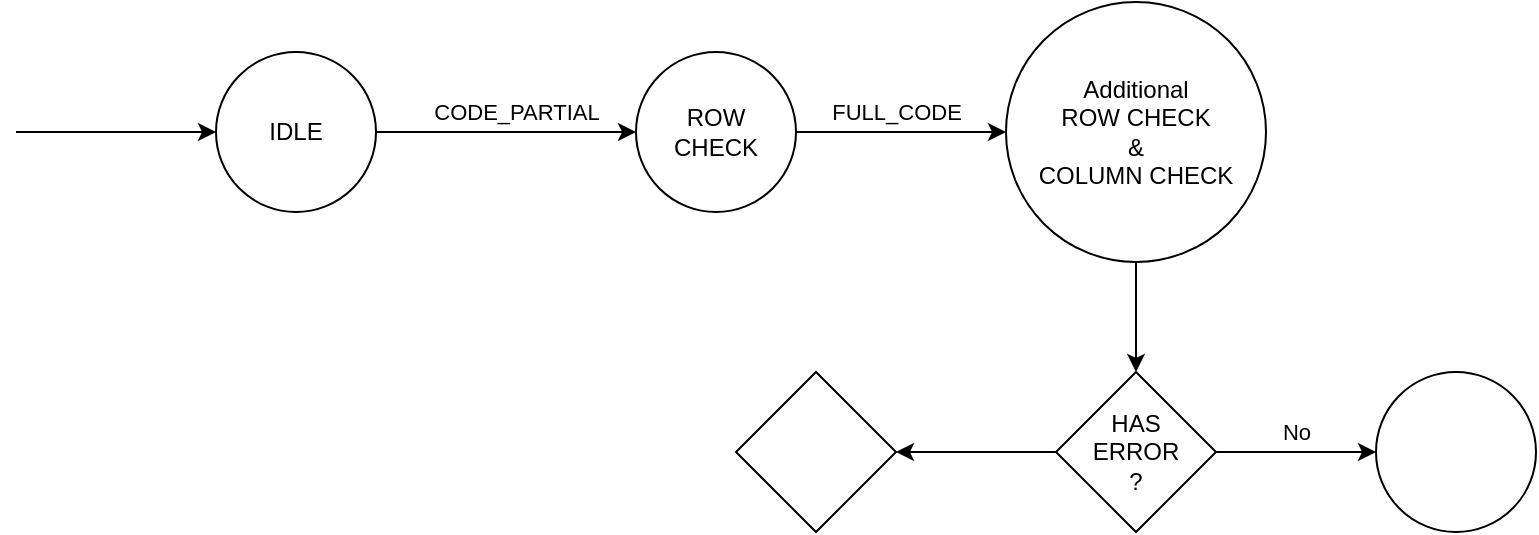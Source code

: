 <mxfile version="21.2.2" type="embed" pages="2">
    <diagram id="guWvzd5cOYlevnEP717M" name="FSM">
        <mxGraphModel dx="346" dy="427" grid="1" gridSize="10" guides="1" tooltips="1" connect="1" arrows="1" fold="1" page="1" pageScale="1" pageWidth="850" pageHeight="1100" math="0" shadow="0">
            <root>
                <mxCell id="0"/>
                <mxCell id="1" parent="0"/>
                <mxCell id="34" value="" style="edgeStyle=none;orthogonalLoop=1;jettySize=auto;html=1;entryX=0;entryY=0.5;entryDx=0;entryDy=0;" parent="1" target="35" edge="1">
                    <mxGeometry width="100" relative="1" as="geometry">
                        <mxPoint x="20" y="110" as="sourcePoint"/>
                        <mxPoint x="95" y="109.5" as="targetPoint"/>
                        <Array as="points"/>
                    </mxGeometry>
                </mxCell>
                <mxCell id="35" value="IDLE" style="ellipse;whiteSpace=wrap;html=1;" parent="1" vertex="1">
                    <mxGeometry x="120" y="70" width="80" height="80" as="geometry"/>
                </mxCell>
                <mxCell id="39" value="" style="edgeStyle=none;html=1;exitX=1;exitY=0.5;exitDx=0;exitDy=0;" parent="1" source="35" target="38" edge="1">
                    <mxGeometry relative="1" as="geometry">
                        <mxPoint x="360" y="110" as="sourcePoint"/>
                    </mxGeometry>
                </mxCell>
                <mxCell id="42" value="CODE_PARTIAL" style="edgeLabel;html=1;align=center;verticalAlign=middle;resizable=0;points=[];" parent="39" vertex="1" connectable="0">
                    <mxGeometry x="-0.636" y="-1" relative="1" as="geometry">
                        <mxPoint x="46" y="-11" as="offset"/>
                    </mxGeometry>
                </mxCell>
                <mxCell id="41" value="" style="edgeStyle=none;html=1;" parent="1" source="38" target="40" edge="1">
                    <mxGeometry relative="1" as="geometry"/>
                </mxCell>
                <mxCell id="43" value="FULL_CODE" style="edgeLabel;html=1;align=center;verticalAlign=middle;resizable=0;points=[];" parent="41" vertex="1" connectable="0">
                    <mxGeometry x="-0.221" y="3" relative="1" as="geometry">
                        <mxPoint x="9" y="-7" as="offset"/>
                    </mxGeometry>
                </mxCell>
                <mxCell id="38" value="ROW&lt;br&gt;CHECK" style="ellipse;whiteSpace=wrap;html=1;" parent="1" vertex="1">
                    <mxGeometry x="330" y="70" width="80" height="80" as="geometry"/>
                </mxCell>
                <mxCell id="47" value="" style="edgeStyle=none;html=1;" parent="1" source="40" target="46" edge="1">
                    <mxGeometry relative="1" as="geometry"/>
                </mxCell>
                <mxCell id="40" value="Additional &lt;br&gt;ROW CHECK&lt;br&gt;&amp;amp;&lt;br&gt;COLUMN CHECK" style="ellipse;whiteSpace=wrap;html=1;" parent="1" vertex="1">
                    <mxGeometry x="515" y="45" width="130" height="130" as="geometry"/>
                </mxCell>
                <mxCell id="49" value="" style="edgeStyle=none;html=1;" parent="1" source="46" target="48" edge="1">
                    <mxGeometry relative="1" as="geometry"/>
                </mxCell>
                <mxCell id="52" value="No" style="edgeLabel;html=1;align=center;verticalAlign=middle;resizable=0;points=[];" parent="49" vertex="1" connectable="0">
                    <mxGeometry x="0.376" y="3" relative="1" as="geometry">
                        <mxPoint x="-15" y="-7" as="offset"/>
                    </mxGeometry>
                </mxCell>
                <mxCell id="51" value="" style="edgeStyle=none;html=1;" parent="1" source="46" target="50" edge="1">
                    <mxGeometry relative="1" as="geometry"/>
                </mxCell>
                <mxCell id="46" value="HAS&lt;br&gt;ERROR&lt;br&gt;?" style="rhombus;whiteSpace=wrap;html=1;" parent="1" vertex="1">
                    <mxGeometry x="540" y="230" width="80" height="80" as="geometry"/>
                </mxCell>
                <mxCell id="48" value="" style="ellipse;whiteSpace=wrap;html=1;" parent="1" vertex="1">
                    <mxGeometry x="700" y="230" width="80" height="80" as="geometry"/>
                </mxCell>
                <mxCell id="50" value="" style="rhombus;whiteSpace=wrap;html=1;" parent="1" vertex="1">
                    <mxGeometry x="380" y="230" width="80" height="80" as="geometry"/>
                </mxCell>
            </root>
        </mxGraphModel>
    </diagram>
    <diagram id="qWntfa8IiXZbMsCZFsjB" name="Struct">
        <mxGraphModel dx="346" dy="427" grid="1" gridSize="10" guides="1" tooltips="1" connect="1" arrows="1" fold="1" page="1" pageScale="1" pageWidth="850" pageHeight="1100" math="0" shadow="0">
            <root>
                <mxCell id="0"/>
                <mxCell id="1" parent="0"/>
                <mxCell id="m7b6beP-M4iAa26mvhNK-10" style="edgeStyle=none;html=1;endArrow=none;endFill=0;" parent="1" source="m7b6beP-M4iAa26mvhNK-3" edge="1">
                    <mxGeometry relative="1" as="geometry">
                        <mxPoint x="545" y="340" as="targetPoint"/>
                    </mxGeometry>
                </mxCell>
                <mxCell id="m7b6beP-M4iAa26mvhNK-7" value="" style="edgeStyle=none;orthogonalLoop=1;jettySize=auto;html=1;exitX=0.5;exitY=0;exitDx=0;exitDy=0;entryX=0.188;entryY=0.875;entryDx=0;entryDy=0;entryPerimeter=0;" parent="1" source="m7b6beP-M4iAa26mvhNK-1" target="96Dss7urs7_MNx7m0mdb-3" edge="1">
                    <mxGeometry width="100" relative="1" as="geometry">
                        <mxPoint x="480" y="370" as="sourcePoint"/>
                        <mxPoint x="580" y="370" as="targetPoint"/>
                        <Array as="points"/>
                    </mxGeometry>
                </mxCell>
                <mxCell id="96Dss7urs7_MNx7m0mdb-3" value="Controller (FSM)" style="whiteSpace=wrap;html=1;movable=1;resizable=1;rotatable=1;deletable=1;editable=1;locked=0;connectable=1;align=right;horizontal=1;verticalAlign=bottom;" parent="1" vertex="1">
                    <mxGeometry x="310" y="280" width="320" height="60" as="geometry"/>
                </mxCell>
                <mxCell id="96Dss7urs7_MNx7m0mdb-1" value="IO Ports" style="whiteSpace=wrap;html=1;" parent="1" vertex="1">
                    <mxGeometry x="310" y="260" width="320" height="20" as="geometry"/>
                </mxCell>
                <mxCell id="m7b6beP-M4iAa26mvhNK-9" style="edgeStyle=none;html=1;endArrow=none;endFill=0;" parent="1" source="m7b6beP-M4iAa26mvhNK-1" target="m7b6beP-M4iAa26mvhNK-3" edge="1">
                    <mxGeometry relative="1" as="geometry"/>
                </mxCell>
                <mxCell id="m7b6beP-M4iAa26mvhNK-1" value="Calculation&amp;nbsp;Unit&lt;br&gt;(Parallel workers)" style="whiteSpace=wrap;html=1;" parent="1" vertex="1">
                    <mxGeometry x="310" y="367" width="120" height="60" as="geometry"/>
                </mxCell>
                <mxCell id="m7b6beP-M4iAa26mvhNK-3" value="Decode Core" style="whiteSpace=wrap;html=1;" parent="1" vertex="1">
                    <mxGeometry x="460" y="367" width="170" height="60" as="geometry"/>
                </mxCell>
                <mxCell id="96Dss7urs7_MNx7m0mdb-2" value="Input Buffer" style="whiteSpace=wrap;html=1;movable=1;resizable=1;rotatable=1;deletable=1;editable=1;locked=0;connectable=1;dashed=1;" parent="1" vertex="1">
                    <mxGeometry x="310" y="280" width="120" height="60" as="geometry"/>
                </mxCell>
                <mxCell id="m7b6beP-M4iAa26mvhNK-6" value="Output Buffer" style="whiteSpace=wrap;html=1;dashed=1;" parent="1" vertex="1">
                    <mxGeometry x="510" y="280" width="120" height="30" as="geometry"/>
                </mxCell>
            </root>
        </mxGraphModel>
    </diagram>
</mxfile>